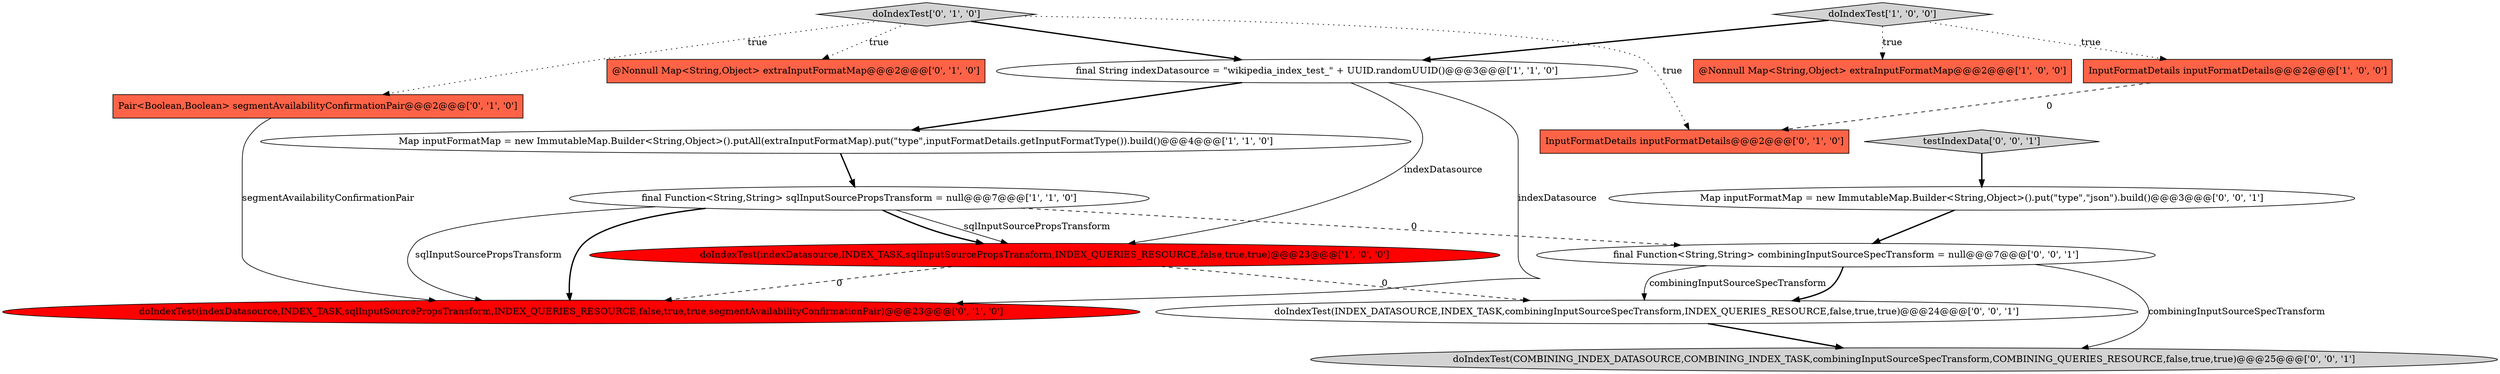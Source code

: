 digraph {
6 [style = filled, label = "doIndexTest(indexDatasource,INDEX_TASK,sqlInputSourcePropsTransform,INDEX_QUERIES_RESOURCE,false,true,true)@@@23@@@['1', '0', '0']", fillcolor = red, shape = ellipse image = "AAA1AAABBB1BBB"];
1 [style = filled, label = "Map inputFormatMap = new ImmutableMap.Builder<String,Object>().putAll(extraInputFormatMap).put(\"type\",inputFormatDetails.getInputFormatType()).build()@@@4@@@['1', '1', '0']", fillcolor = white, shape = ellipse image = "AAA0AAABBB1BBB"];
3 [style = filled, label = "final Function<String,String> sqlInputSourcePropsTransform = null@@@7@@@['1', '1', '0']", fillcolor = white, shape = ellipse image = "AAA0AAABBB1BBB"];
8 [style = filled, label = "@Nonnull Map<String,Object> extraInputFormatMap@@@2@@@['0', '1', '0']", fillcolor = tomato, shape = box image = "AAA0AAABBB2BBB"];
9 [style = filled, label = "Pair<Boolean,Boolean> segmentAvailabilityConfirmationPair@@@2@@@['0', '1', '0']", fillcolor = tomato, shape = box image = "AAA0AAABBB2BBB"];
10 [style = filled, label = "doIndexTest(indexDatasource,INDEX_TASK,sqlInputSourcePropsTransform,INDEX_QUERIES_RESOURCE,false,true,true,segmentAvailabilityConfirmationPair)@@@23@@@['0', '1', '0']", fillcolor = red, shape = ellipse image = "AAA1AAABBB2BBB"];
15 [style = filled, label = "final Function<String,String> combiningInputSourceSpecTransform = null@@@7@@@['0', '0', '1']", fillcolor = white, shape = ellipse image = "AAA0AAABBB3BBB"];
14 [style = filled, label = "testIndexData['0', '0', '1']", fillcolor = lightgray, shape = diamond image = "AAA0AAABBB3BBB"];
12 [style = filled, label = "Map inputFormatMap = new ImmutableMap.Builder<String,Object>().put(\"type\",\"json\").build()@@@3@@@['0', '0', '1']", fillcolor = white, shape = ellipse image = "AAA0AAABBB3BBB"];
2 [style = filled, label = "InputFormatDetails inputFormatDetails@@@2@@@['1', '0', '0']", fillcolor = tomato, shape = box image = "AAA1AAABBB1BBB"];
11 [style = filled, label = "InputFormatDetails inputFormatDetails@@@2@@@['0', '1', '0']", fillcolor = tomato, shape = box image = "AAA1AAABBB2BBB"];
7 [style = filled, label = "doIndexTest['0', '1', '0']", fillcolor = lightgray, shape = diamond image = "AAA0AAABBB2BBB"];
0 [style = filled, label = "@Nonnull Map<String,Object> extraInputFormatMap@@@2@@@['1', '0', '0']", fillcolor = tomato, shape = box image = "AAA0AAABBB1BBB"];
13 [style = filled, label = "doIndexTest(COMBINING_INDEX_DATASOURCE,COMBINING_INDEX_TASK,combiningInputSourceSpecTransform,COMBINING_QUERIES_RESOURCE,false,true,true)@@@25@@@['0', '0', '1']", fillcolor = lightgray, shape = ellipse image = "AAA0AAABBB3BBB"];
16 [style = filled, label = "doIndexTest(INDEX_DATASOURCE,INDEX_TASK,combiningInputSourceSpecTransform,INDEX_QUERIES_RESOURCE,false,true,true)@@@24@@@['0', '0', '1']", fillcolor = white, shape = ellipse image = "AAA0AAABBB3BBB"];
4 [style = filled, label = "doIndexTest['1', '0', '0']", fillcolor = lightgray, shape = diamond image = "AAA0AAABBB1BBB"];
5 [style = filled, label = "final String indexDatasource = \"wikipedia_index_test_\" + UUID.randomUUID()@@@3@@@['1', '1', '0']", fillcolor = white, shape = ellipse image = "AAA0AAABBB1BBB"];
16->13 [style = bold, label=""];
5->10 [style = solid, label="indexDatasource"];
4->0 [style = dotted, label="true"];
12->15 [style = bold, label=""];
3->10 [style = solid, label="sqlInputSourcePropsTransform"];
1->3 [style = bold, label=""];
3->6 [style = bold, label=""];
7->9 [style = dotted, label="true"];
3->6 [style = solid, label="sqlInputSourcePropsTransform"];
15->16 [style = bold, label=""];
6->10 [style = dashed, label="0"];
3->10 [style = bold, label=""];
5->1 [style = bold, label=""];
7->5 [style = bold, label=""];
6->16 [style = dashed, label="0"];
7->11 [style = dotted, label="true"];
14->12 [style = bold, label=""];
3->15 [style = dashed, label="0"];
2->11 [style = dashed, label="0"];
15->16 [style = solid, label="combiningInputSourceSpecTransform"];
15->13 [style = solid, label="combiningInputSourceSpecTransform"];
9->10 [style = solid, label="segmentAvailabilityConfirmationPair"];
5->6 [style = solid, label="indexDatasource"];
7->8 [style = dotted, label="true"];
4->5 [style = bold, label=""];
4->2 [style = dotted, label="true"];
}
